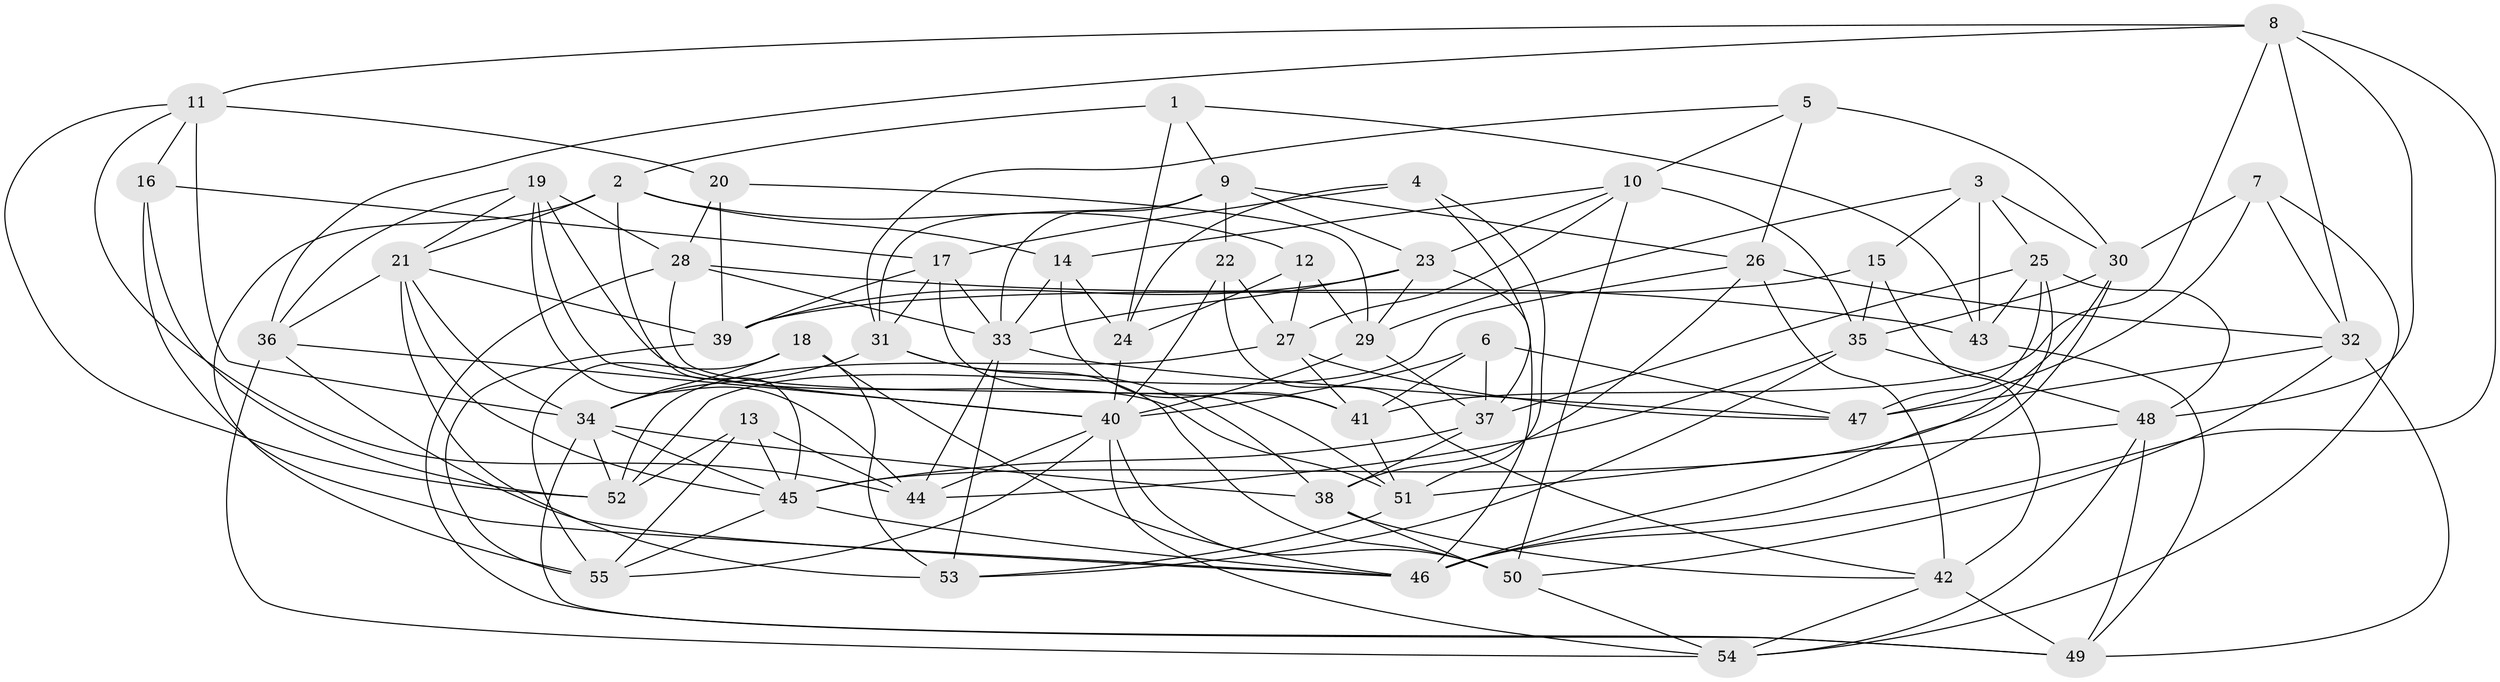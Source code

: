 // original degree distribution, {4: 1.0}
// Generated by graph-tools (version 1.1) at 2025/50/03/09/25 03:50:57]
// undirected, 55 vertices, 157 edges
graph export_dot {
graph [start="1"]
  node [color=gray90,style=filled];
  1;
  2;
  3;
  4;
  5;
  6;
  7;
  8;
  9;
  10;
  11;
  12;
  13;
  14;
  15;
  16;
  17;
  18;
  19;
  20;
  21;
  22;
  23;
  24;
  25;
  26;
  27;
  28;
  29;
  30;
  31;
  32;
  33;
  34;
  35;
  36;
  37;
  38;
  39;
  40;
  41;
  42;
  43;
  44;
  45;
  46;
  47;
  48;
  49;
  50;
  51;
  52;
  53;
  54;
  55;
  1 -- 2 [weight=1.0];
  1 -- 9 [weight=1.0];
  1 -- 24 [weight=1.0];
  1 -- 43 [weight=1.0];
  2 -- 12 [weight=1.0];
  2 -- 14 [weight=1.0];
  2 -- 21 [weight=1.0];
  2 -- 45 [weight=1.0];
  2 -- 55 [weight=1.0];
  3 -- 15 [weight=1.0];
  3 -- 25 [weight=1.0];
  3 -- 29 [weight=1.0];
  3 -- 30 [weight=1.0];
  3 -- 43 [weight=2.0];
  4 -- 17 [weight=1.0];
  4 -- 24 [weight=1.0];
  4 -- 37 [weight=1.0];
  4 -- 51 [weight=1.0];
  5 -- 10 [weight=1.0];
  5 -- 26 [weight=1.0];
  5 -- 30 [weight=1.0];
  5 -- 31 [weight=1.0];
  6 -- 37 [weight=1.0];
  6 -- 40 [weight=1.0];
  6 -- 41 [weight=1.0];
  6 -- 47 [weight=1.0];
  7 -- 30 [weight=1.0];
  7 -- 32 [weight=1.0];
  7 -- 47 [weight=1.0];
  7 -- 54 [weight=1.0];
  8 -- 11 [weight=1.0];
  8 -- 32 [weight=1.0];
  8 -- 36 [weight=1.0];
  8 -- 41 [weight=1.0];
  8 -- 46 [weight=1.0];
  8 -- 48 [weight=1.0];
  9 -- 22 [weight=1.0];
  9 -- 23 [weight=1.0];
  9 -- 26 [weight=1.0];
  9 -- 31 [weight=1.0];
  9 -- 33 [weight=1.0];
  10 -- 14 [weight=1.0];
  10 -- 23 [weight=1.0];
  10 -- 27 [weight=1.0];
  10 -- 35 [weight=1.0];
  10 -- 50 [weight=1.0];
  11 -- 16 [weight=1.0];
  11 -- 20 [weight=1.0];
  11 -- 34 [weight=1.0];
  11 -- 44 [weight=1.0];
  11 -- 52 [weight=1.0];
  12 -- 24 [weight=1.0];
  12 -- 27 [weight=1.0];
  12 -- 29 [weight=1.0];
  13 -- 44 [weight=1.0];
  13 -- 45 [weight=1.0];
  13 -- 52 [weight=1.0];
  13 -- 55 [weight=1.0];
  14 -- 24 [weight=2.0];
  14 -- 33 [weight=1.0];
  14 -- 41 [weight=1.0];
  15 -- 35 [weight=1.0];
  15 -- 39 [weight=1.0];
  15 -- 42 [weight=1.0];
  16 -- 17 [weight=1.0];
  16 -- 46 [weight=1.0];
  16 -- 52 [weight=1.0];
  17 -- 31 [weight=1.0];
  17 -- 33 [weight=1.0];
  17 -- 39 [weight=1.0];
  17 -- 41 [weight=1.0];
  18 -- 34 [weight=1.0];
  18 -- 46 [weight=1.0];
  18 -- 53 [weight=1.0];
  18 -- 55 [weight=1.0];
  19 -- 21 [weight=1.0];
  19 -- 28 [weight=1.0];
  19 -- 36 [weight=1.0];
  19 -- 40 [weight=1.0];
  19 -- 44 [weight=1.0];
  19 -- 51 [weight=1.0];
  20 -- 28 [weight=1.0];
  20 -- 29 [weight=1.0];
  20 -- 39 [weight=1.0];
  21 -- 34 [weight=1.0];
  21 -- 36 [weight=1.0];
  21 -- 39 [weight=1.0];
  21 -- 45 [weight=1.0];
  21 -- 53 [weight=2.0];
  22 -- 27 [weight=1.0];
  22 -- 40 [weight=1.0];
  22 -- 42 [weight=1.0];
  23 -- 29 [weight=1.0];
  23 -- 33 [weight=1.0];
  23 -- 39 [weight=1.0];
  23 -- 46 [weight=1.0];
  24 -- 40 [weight=1.0];
  25 -- 37 [weight=1.0];
  25 -- 43 [weight=1.0];
  25 -- 46 [weight=1.0];
  25 -- 47 [weight=1.0];
  25 -- 48 [weight=1.0];
  26 -- 32 [weight=1.0];
  26 -- 38 [weight=1.0];
  26 -- 42 [weight=1.0];
  26 -- 52 [weight=1.0];
  27 -- 41 [weight=1.0];
  27 -- 47 [weight=1.0];
  27 -- 52 [weight=1.0];
  28 -- 33 [weight=1.0];
  28 -- 43 [weight=1.0];
  28 -- 49 [weight=1.0];
  28 -- 51 [weight=1.0];
  29 -- 37 [weight=1.0];
  29 -- 40 [weight=1.0];
  30 -- 35 [weight=1.0];
  30 -- 45 [weight=1.0];
  30 -- 46 [weight=1.0];
  31 -- 34 [weight=1.0];
  31 -- 38 [weight=1.0];
  31 -- 50 [weight=1.0];
  32 -- 47 [weight=1.0];
  32 -- 49 [weight=1.0];
  32 -- 50 [weight=1.0];
  33 -- 44 [weight=1.0];
  33 -- 47 [weight=1.0];
  33 -- 53 [weight=1.0];
  34 -- 38 [weight=1.0];
  34 -- 45 [weight=1.0];
  34 -- 49 [weight=1.0];
  34 -- 52 [weight=1.0];
  35 -- 44 [weight=1.0];
  35 -- 48 [weight=1.0];
  35 -- 53 [weight=1.0];
  36 -- 40 [weight=1.0];
  36 -- 46 [weight=1.0];
  36 -- 54 [weight=1.0];
  37 -- 38 [weight=1.0];
  37 -- 45 [weight=1.0];
  38 -- 42 [weight=1.0];
  38 -- 50 [weight=1.0];
  39 -- 55 [weight=1.0];
  40 -- 44 [weight=1.0];
  40 -- 50 [weight=1.0];
  40 -- 54 [weight=1.0];
  40 -- 55 [weight=1.0];
  41 -- 51 [weight=1.0];
  42 -- 49 [weight=1.0];
  42 -- 54 [weight=1.0];
  43 -- 49 [weight=1.0];
  45 -- 46 [weight=1.0];
  45 -- 55 [weight=1.0];
  48 -- 49 [weight=1.0];
  48 -- 51 [weight=1.0];
  48 -- 54 [weight=1.0];
  50 -- 54 [weight=1.0];
  51 -- 53 [weight=1.0];
}
